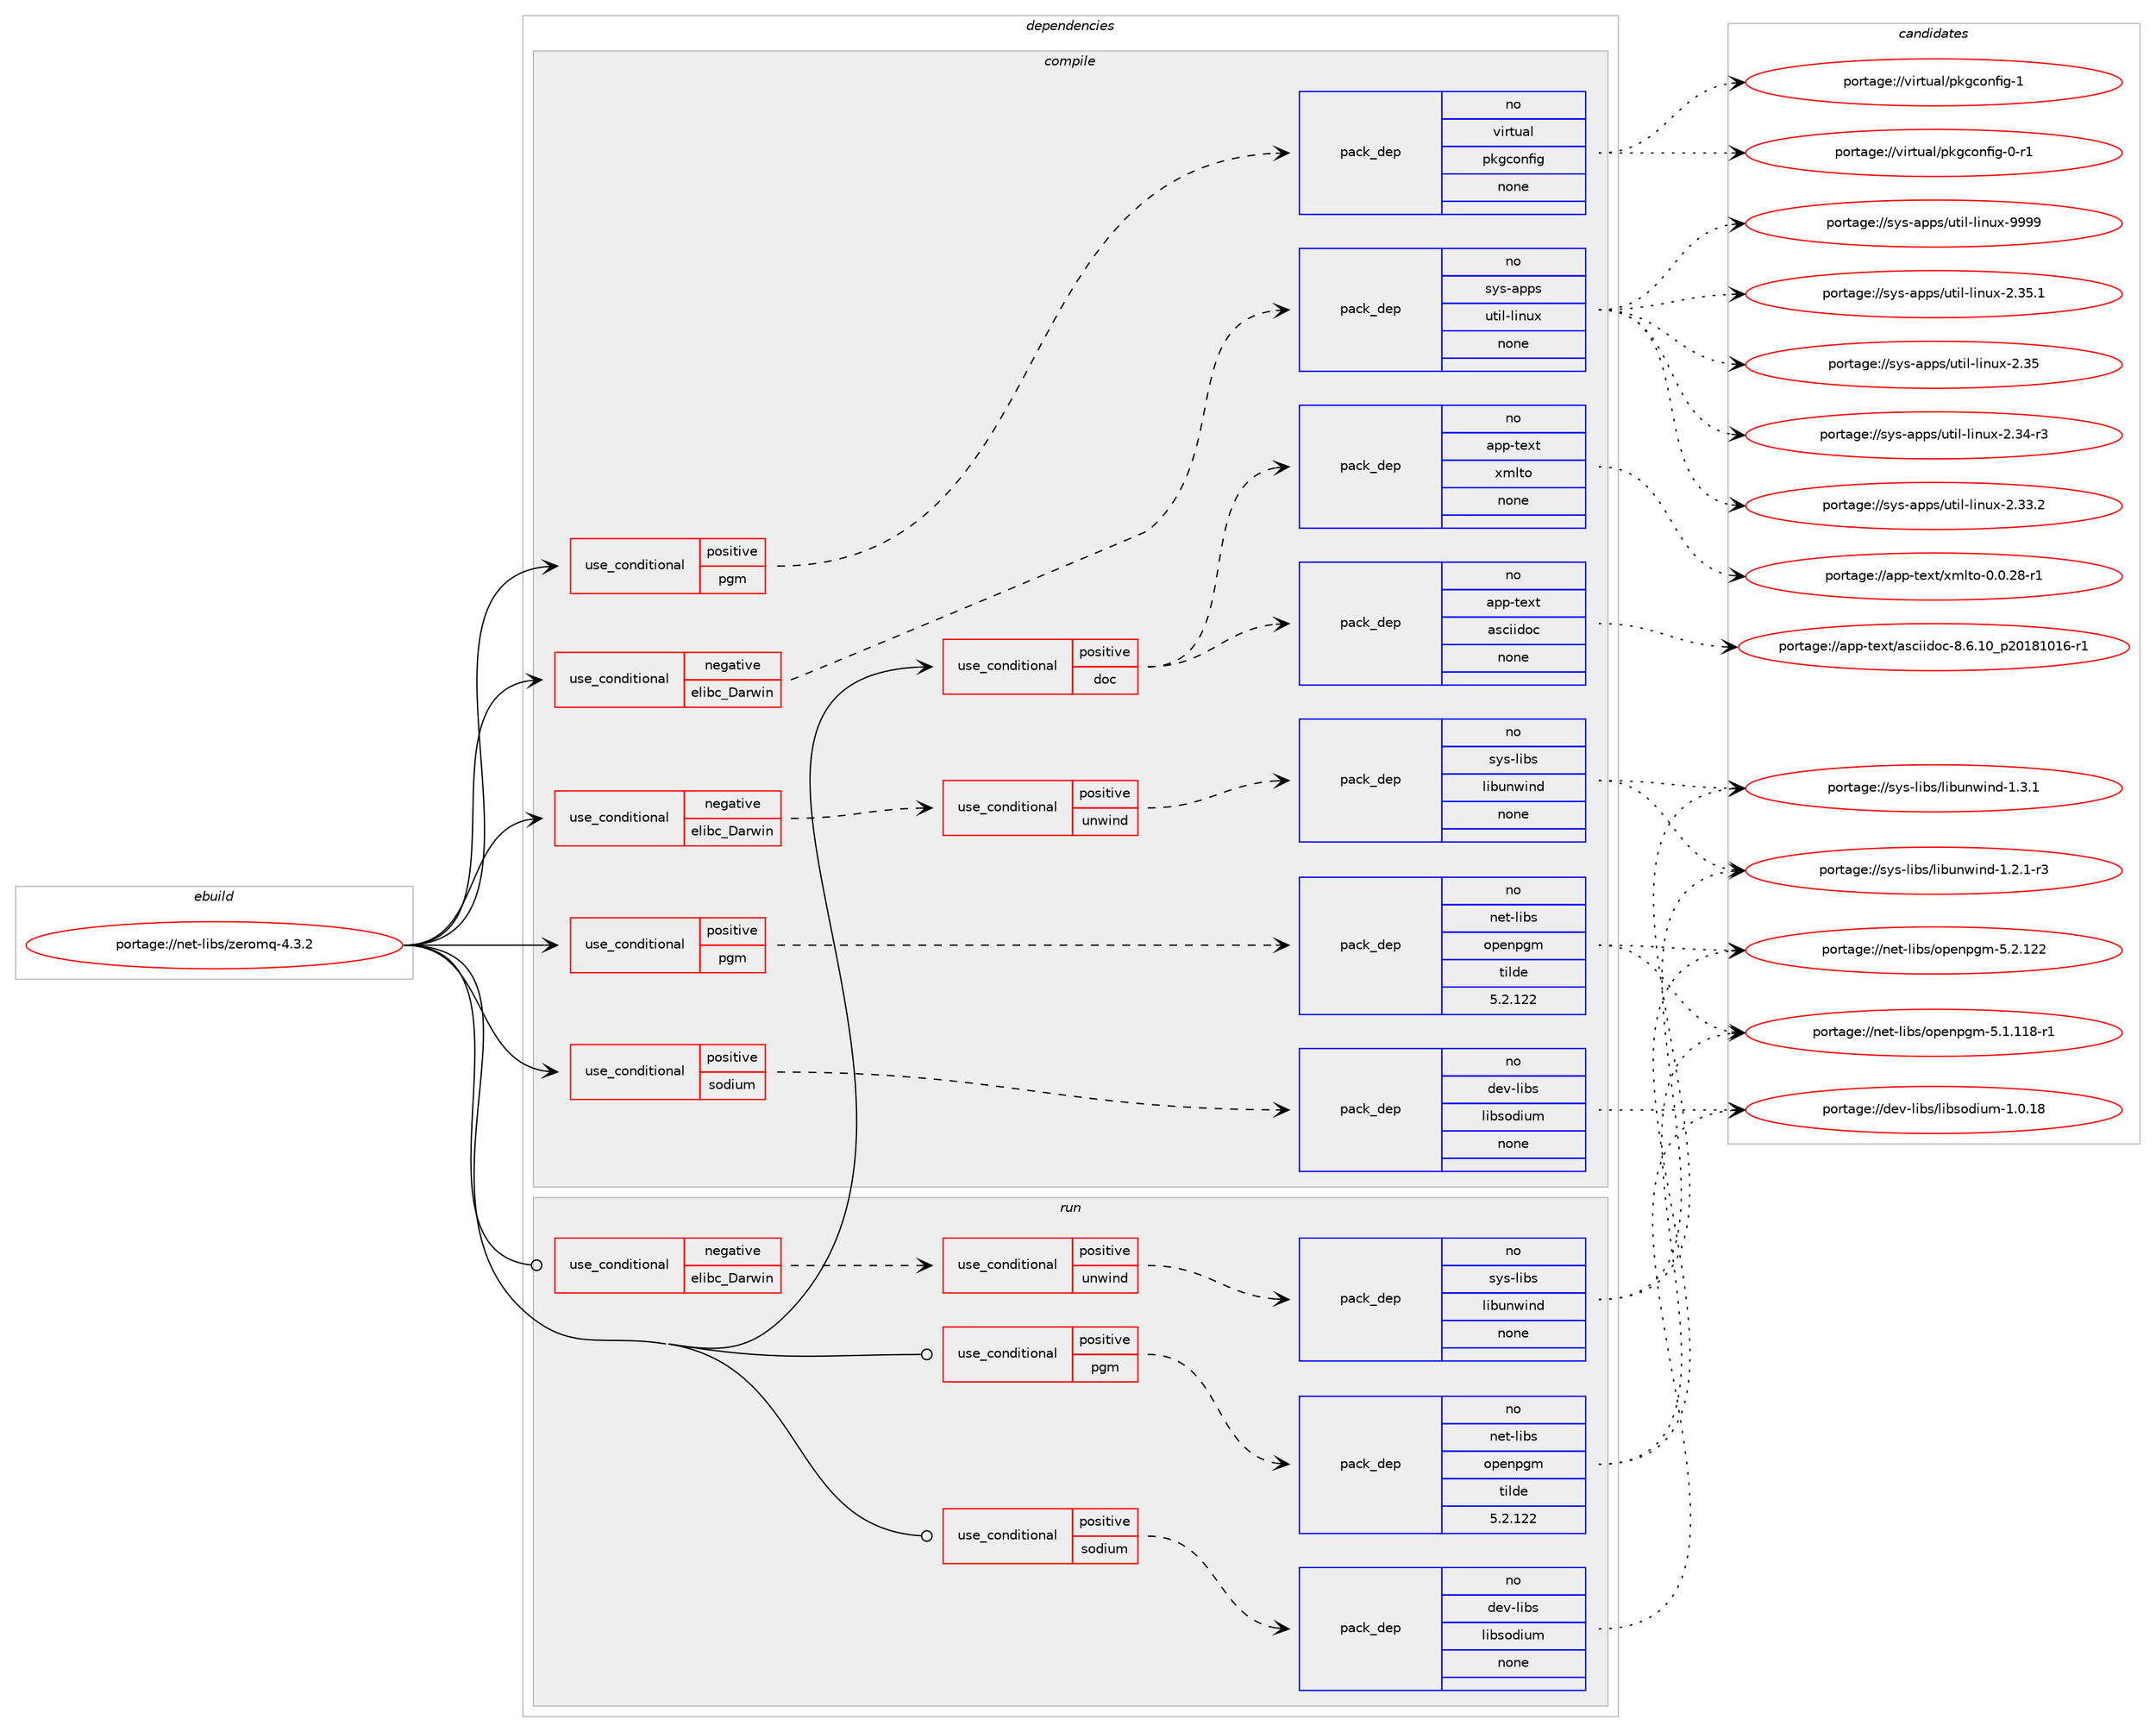 digraph prolog {

# *************
# Graph options
# *************

newrank=true;
concentrate=true;
compound=true;
graph [rankdir=LR,fontname=Helvetica,fontsize=10,ranksep=1.5];#, ranksep=2.5, nodesep=0.2];
edge  [arrowhead=vee];
node  [fontname=Helvetica,fontsize=10];

# **********
# The ebuild
# **********

subgraph cluster_leftcol {
color=gray;
rank=same;
label=<<i>ebuild</i>>;
id [label="portage://net-libs/zeromq-4.3.2", color=red, width=4, href="../net-libs/zeromq-4.3.2.svg"];
}

# ****************
# The dependencies
# ****************

subgraph cluster_midcol {
color=gray;
label=<<i>dependencies</i>>;
subgraph cluster_compile {
fillcolor="#eeeeee";
style=filled;
label=<<i>compile</i>>;
subgraph cond28288 {
dependency133218 [label=<<TABLE BORDER="0" CELLBORDER="1" CELLSPACING="0" CELLPADDING="4"><TR><TD ROWSPAN="3" CELLPADDING="10">use_conditional</TD></TR><TR><TD>negative</TD></TR><TR><TD>elibc_Darwin</TD></TR></TABLE>>, shape=none, color=red];
subgraph cond28289 {
dependency133219 [label=<<TABLE BORDER="0" CELLBORDER="1" CELLSPACING="0" CELLPADDING="4"><TR><TD ROWSPAN="3" CELLPADDING="10">use_conditional</TD></TR><TR><TD>positive</TD></TR><TR><TD>unwind</TD></TR></TABLE>>, shape=none, color=red];
subgraph pack102726 {
dependency133220 [label=<<TABLE BORDER="0" CELLBORDER="1" CELLSPACING="0" CELLPADDING="4" WIDTH="220"><TR><TD ROWSPAN="6" CELLPADDING="30">pack_dep</TD></TR><TR><TD WIDTH="110">no</TD></TR><TR><TD>sys-libs</TD></TR><TR><TD>libunwind</TD></TR><TR><TD>none</TD></TR><TR><TD></TD></TR></TABLE>>, shape=none, color=blue];
}
dependency133219:e -> dependency133220:w [weight=20,style="dashed",arrowhead="vee"];
}
dependency133218:e -> dependency133219:w [weight=20,style="dashed",arrowhead="vee"];
}
id:e -> dependency133218:w [weight=20,style="solid",arrowhead="vee"];
subgraph cond28290 {
dependency133221 [label=<<TABLE BORDER="0" CELLBORDER="1" CELLSPACING="0" CELLPADDING="4"><TR><TD ROWSPAN="3" CELLPADDING="10">use_conditional</TD></TR><TR><TD>negative</TD></TR><TR><TD>elibc_Darwin</TD></TR></TABLE>>, shape=none, color=red];
subgraph pack102727 {
dependency133222 [label=<<TABLE BORDER="0" CELLBORDER="1" CELLSPACING="0" CELLPADDING="4" WIDTH="220"><TR><TD ROWSPAN="6" CELLPADDING="30">pack_dep</TD></TR><TR><TD WIDTH="110">no</TD></TR><TR><TD>sys-apps</TD></TR><TR><TD>util-linux</TD></TR><TR><TD>none</TD></TR><TR><TD></TD></TR></TABLE>>, shape=none, color=blue];
}
dependency133221:e -> dependency133222:w [weight=20,style="dashed",arrowhead="vee"];
}
id:e -> dependency133221:w [weight=20,style="solid",arrowhead="vee"];
subgraph cond28291 {
dependency133223 [label=<<TABLE BORDER="0" CELLBORDER="1" CELLSPACING="0" CELLPADDING="4"><TR><TD ROWSPAN="3" CELLPADDING="10">use_conditional</TD></TR><TR><TD>positive</TD></TR><TR><TD>doc</TD></TR></TABLE>>, shape=none, color=red];
subgraph pack102728 {
dependency133224 [label=<<TABLE BORDER="0" CELLBORDER="1" CELLSPACING="0" CELLPADDING="4" WIDTH="220"><TR><TD ROWSPAN="6" CELLPADDING="30">pack_dep</TD></TR><TR><TD WIDTH="110">no</TD></TR><TR><TD>app-text</TD></TR><TR><TD>asciidoc</TD></TR><TR><TD>none</TD></TR><TR><TD></TD></TR></TABLE>>, shape=none, color=blue];
}
dependency133223:e -> dependency133224:w [weight=20,style="dashed",arrowhead="vee"];
subgraph pack102729 {
dependency133225 [label=<<TABLE BORDER="0" CELLBORDER="1" CELLSPACING="0" CELLPADDING="4" WIDTH="220"><TR><TD ROWSPAN="6" CELLPADDING="30">pack_dep</TD></TR><TR><TD WIDTH="110">no</TD></TR><TR><TD>app-text</TD></TR><TR><TD>xmlto</TD></TR><TR><TD>none</TD></TR><TR><TD></TD></TR></TABLE>>, shape=none, color=blue];
}
dependency133223:e -> dependency133225:w [weight=20,style="dashed",arrowhead="vee"];
}
id:e -> dependency133223:w [weight=20,style="solid",arrowhead="vee"];
subgraph cond28292 {
dependency133226 [label=<<TABLE BORDER="0" CELLBORDER="1" CELLSPACING="0" CELLPADDING="4"><TR><TD ROWSPAN="3" CELLPADDING="10">use_conditional</TD></TR><TR><TD>positive</TD></TR><TR><TD>pgm</TD></TR></TABLE>>, shape=none, color=red];
subgraph pack102730 {
dependency133227 [label=<<TABLE BORDER="0" CELLBORDER="1" CELLSPACING="0" CELLPADDING="4" WIDTH="220"><TR><TD ROWSPAN="6" CELLPADDING="30">pack_dep</TD></TR><TR><TD WIDTH="110">no</TD></TR><TR><TD>net-libs</TD></TR><TR><TD>openpgm</TD></TR><TR><TD>tilde</TD></TR><TR><TD>5.2.122</TD></TR></TABLE>>, shape=none, color=blue];
}
dependency133226:e -> dependency133227:w [weight=20,style="dashed",arrowhead="vee"];
}
id:e -> dependency133226:w [weight=20,style="solid",arrowhead="vee"];
subgraph cond28293 {
dependency133228 [label=<<TABLE BORDER="0" CELLBORDER="1" CELLSPACING="0" CELLPADDING="4"><TR><TD ROWSPAN="3" CELLPADDING="10">use_conditional</TD></TR><TR><TD>positive</TD></TR><TR><TD>pgm</TD></TR></TABLE>>, shape=none, color=red];
subgraph pack102731 {
dependency133229 [label=<<TABLE BORDER="0" CELLBORDER="1" CELLSPACING="0" CELLPADDING="4" WIDTH="220"><TR><TD ROWSPAN="6" CELLPADDING="30">pack_dep</TD></TR><TR><TD WIDTH="110">no</TD></TR><TR><TD>virtual</TD></TR><TR><TD>pkgconfig</TD></TR><TR><TD>none</TD></TR><TR><TD></TD></TR></TABLE>>, shape=none, color=blue];
}
dependency133228:e -> dependency133229:w [weight=20,style="dashed",arrowhead="vee"];
}
id:e -> dependency133228:w [weight=20,style="solid",arrowhead="vee"];
subgraph cond28294 {
dependency133230 [label=<<TABLE BORDER="0" CELLBORDER="1" CELLSPACING="0" CELLPADDING="4"><TR><TD ROWSPAN="3" CELLPADDING="10">use_conditional</TD></TR><TR><TD>positive</TD></TR><TR><TD>sodium</TD></TR></TABLE>>, shape=none, color=red];
subgraph pack102732 {
dependency133231 [label=<<TABLE BORDER="0" CELLBORDER="1" CELLSPACING="0" CELLPADDING="4" WIDTH="220"><TR><TD ROWSPAN="6" CELLPADDING="30">pack_dep</TD></TR><TR><TD WIDTH="110">no</TD></TR><TR><TD>dev-libs</TD></TR><TR><TD>libsodium</TD></TR><TR><TD>none</TD></TR><TR><TD></TD></TR></TABLE>>, shape=none, color=blue];
}
dependency133230:e -> dependency133231:w [weight=20,style="dashed",arrowhead="vee"];
}
id:e -> dependency133230:w [weight=20,style="solid",arrowhead="vee"];
}
subgraph cluster_compileandrun {
fillcolor="#eeeeee";
style=filled;
label=<<i>compile and run</i>>;
}
subgraph cluster_run {
fillcolor="#eeeeee";
style=filled;
label=<<i>run</i>>;
subgraph cond28295 {
dependency133232 [label=<<TABLE BORDER="0" CELLBORDER="1" CELLSPACING="0" CELLPADDING="4"><TR><TD ROWSPAN="3" CELLPADDING="10">use_conditional</TD></TR><TR><TD>negative</TD></TR><TR><TD>elibc_Darwin</TD></TR></TABLE>>, shape=none, color=red];
subgraph cond28296 {
dependency133233 [label=<<TABLE BORDER="0" CELLBORDER="1" CELLSPACING="0" CELLPADDING="4"><TR><TD ROWSPAN="3" CELLPADDING="10">use_conditional</TD></TR><TR><TD>positive</TD></TR><TR><TD>unwind</TD></TR></TABLE>>, shape=none, color=red];
subgraph pack102733 {
dependency133234 [label=<<TABLE BORDER="0" CELLBORDER="1" CELLSPACING="0" CELLPADDING="4" WIDTH="220"><TR><TD ROWSPAN="6" CELLPADDING="30">pack_dep</TD></TR><TR><TD WIDTH="110">no</TD></TR><TR><TD>sys-libs</TD></TR><TR><TD>libunwind</TD></TR><TR><TD>none</TD></TR><TR><TD></TD></TR></TABLE>>, shape=none, color=blue];
}
dependency133233:e -> dependency133234:w [weight=20,style="dashed",arrowhead="vee"];
}
dependency133232:e -> dependency133233:w [weight=20,style="dashed",arrowhead="vee"];
}
id:e -> dependency133232:w [weight=20,style="solid",arrowhead="odot"];
subgraph cond28297 {
dependency133235 [label=<<TABLE BORDER="0" CELLBORDER="1" CELLSPACING="0" CELLPADDING="4"><TR><TD ROWSPAN="3" CELLPADDING="10">use_conditional</TD></TR><TR><TD>positive</TD></TR><TR><TD>pgm</TD></TR></TABLE>>, shape=none, color=red];
subgraph pack102734 {
dependency133236 [label=<<TABLE BORDER="0" CELLBORDER="1" CELLSPACING="0" CELLPADDING="4" WIDTH="220"><TR><TD ROWSPAN="6" CELLPADDING="30">pack_dep</TD></TR><TR><TD WIDTH="110">no</TD></TR><TR><TD>net-libs</TD></TR><TR><TD>openpgm</TD></TR><TR><TD>tilde</TD></TR><TR><TD>5.2.122</TD></TR></TABLE>>, shape=none, color=blue];
}
dependency133235:e -> dependency133236:w [weight=20,style="dashed",arrowhead="vee"];
}
id:e -> dependency133235:w [weight=20,style="solid",arrowhead="odot"];
subgraph cond28298 {
dependency133237 [label=<<TABLE BORDER="0" CELLBORDER="1" CELLSPACING="0" CELLPADDING="4"><TR><TD ROWSPAN="3" CELLPADDING="10">use_conditional</TD></TR><TR><TD>positive</TD></TR><TR><TD>sodium</TD></TR></TABLE>>, shape=none, color=red];
subgraph pack102735 {
dependency133238 [label=<<TABLE BORDER="0" CELLBORDER="1" CELLSPACING="0" CELLPADDING="4" WIDTH="220"><TR><TD ROWSPAN="6" CELLPADDING="30">pack_dep</TD></TR><TR><TD WIDTH="110">no</TD></TR><TR><TD>dev-libs</TD></TR><TR><TD>libsodium</TD></TR><TR><TD>none</TD></TR><TR><TD></TD></TR></TABLE>>, shape=none, color=blue];
}
dependency133237:e -> dependency133238:w [weight=20,style="dashed",arrowhead="vee"];
}
id:e -> dependency133237:w [weight=20,style="solid",arrowhead="odot"];
}
}

# **************
# The candidates
# **************

subgraph cluster_choices {
rank=same;
color=gray;
label=<<i>candidates</i>>;

subgraph choice102726 {
color=black;
nodesep=1;
choice11512111545108105981154710810598117110119105110100454946514649 [label="portage://sys-libs/libunwind-1.3.1", color=red, width=4,href="../sys-libs/libunwind-1.3.1.svg"];
choice115121115451081059811547108105981171101191051101004549465046494511451 [label="portage://sys-libs/libunwind-1.2.1-r3", color=red, width=4,href="../sys-libs/libunwind-1.2.1-r3.svg"];
dependency133220:e -> choice11512111545108105981154710810598117110119105110100454946514649:w [style=dotted,weight="100"];
dependency133220:e -> choice115121115451081059811547108105981171101191051101004549465046494511451:w [style=dotted,weight="100"];
}
subgraph choice102727 {
color=black;
nodesep=1;
choice115121115459711211211547117116105108451081051101171204557575757 [label="portage://sys-apps/util-linux-9999", color=red, width=4,href="../sys-apps/util-linux-9999.svg"];
choice1151211154597112112115471171161051084510810511011712045504651534649 [label="portage://sys-apps/util-linux-2.35.1", color=red, width=4,href="../sys-apps/util-linux-2.35.1.svg"];
choice115121115459711211211547117116105108451081051101171204550465153 [label="portage://sys-apps/util-linux-2.35", color=red, width=4,href="../sys-apps/util-linux-2.35.svg"];
choice1151211154597112112115471171161051084510810511011712045504651524511451 [label="portage://sys-apps/util-linux-2.34-r3", color=red, width=4,href="../sys-apps/util-linux-2.34-r3.svg"];
choice1151211154597112112115471171161051084510810511011712045504651514650 [label="portage://sys-apps/util-linux-2.33.2", color=red, width=4,href="../sys-apps/util-linux-2.33.2.svg"];
dependency133222:e -> choice115121115459711211211547117116105108451081051101171204557575757:w [style=dotted,weight="100"];
dependency133222:e -> choice1151211154597112112115471171161051084510810511011712045504651534649:w [style=dotted,weight="100"];
dependency133222:e -> choice115121115459711211211547117116105108451081051101171204550465153:w [style=dotted,weight="100"];
dependency133222:e -> choice1151211154597112112115471171161051084510810511011712045504651524511451:w [style=dotted,weight="100"];
dependency133222:e -> choice1151211154597112112115471171161051084510810511011712045504651514650:w [style=dotted,weight="100"];
}
subgraph choice102728 {
color=black;
nodesep=1;
choice971121124511610112011647971159910510510011199455646544649489511250484956494849544511449 [label="portage://app-text/asciidoc-8.6.10_p20181016-r1", color=red, width=4,href="../app-text/asciidoc-8.6.10_p20181016-r1.svg"];
dependency133224:e -> choice971121124511610112011647971159910510510011199455646544649489511250484956494849544511449:w [style=dotted,weight="100"];
}
subgraph choice102729 {
color=black;
nodesep=1;
choice971121124511610112011647120109108116111454846484650564511449 [label="portage://app-text/xmlto-0.0.28-r1", color=red, width=4,href="../app-text/xmlto-0.0.28-r1.svg"];
dependency133225:e -> choice971121124511610112011647120109108116111454846484650564511449:w [style=dotted,weight="100"];
}
subgraph choice102730 {
color=black;
nodesep=1;
choice1101011164510810598115471111121011101121031094553465046495050 [label="portage://net-libs/openpgm-5.2.122", color=red, width=4,href="../net-libs/openpgm-5.2.122.svg"];
choice11010111645108105981154711111210111011210310945534649464949564511449 [label="portage://net-libs/openpgm-5.1.118-r1", color=red, width=4,href="../net-libs/openpgm-5.1.118-r1.svg"];
dependency133227:e -> choice1101011164510810598115471111121011101121031094553465046495050:w [style=dotted,weight="100"];
dependency133227:e -> choice11010111645108105981154711111210111011210310945534649464949564511449:w [style=dotted,weight="100"];
}
subgraph choice102731 {
color=black;
nodesep=1;
choice1181051141161179710847112107103991111101021051034549 [label="portage://virtual/pkgconfig-1", color=red, width=4,href="../virtual/pkgconfig-1.svg"];
choice11810511411611797108471121071039911111010210510345484511449 [label="portage://virtual/pkgconfig-0-r1", color=red, width=4,href="../virtual/pkgconfig-0-r1.svg"];
dependency133229:e -> choice1181051141161179710847112107103991111101021051034549:w [style=dotted,weight="100"];
dependency133229:e -> choice11810511411611797108471121071039911111010210510345484511449:w [style=dotted,weight="100"];
}
subgraph choice102732 {
color=black;
nodesep=1;
choice1001011184510810598115471081059811511110010511710945494648464956 [label="portage://dev-libs/libsodium-1.0.18", color=red, width=4,href="../dev-libs/libsodium-1.0.18.svg"];
dependency133231:e -> choice1001011184510810598115471081059811511110010511710945494648464956:w [style=dotted,weight="100"];
}
subgraph choice102733 {
color=black;
nodesep=1;
choice11512111545108105981154710810598117110119105110100454946514649 [label="portage://sys-libs/libunwind-1.3.1", color=red, width=4,href="../sys-libs/libunwind-1.3.1.svg"];
choice115121115451081059811547108105981171101191051101004549465046494511451 [label="portage://sys-libs/libunwind-1.2.1-r3", color=red, width=4,href="../sys-libs/libunwind-1.2.1-r3.svg"];
dependency133234:e -> choice11512111545108105981154710810598117110119105110100454946514649:w [style=dotted,weight="100"];
dependency133234:e -> choice115121115451081059811547108105981171101191051101004549465046494511451:w [style=dotted,weight="100"];
}
subgraph choice102734 {
color=black;
nodesep=1;
choice1101011164510810598115471111121011101121031094553465046495050 [label="portage://net-libs/openpgm-5.2.122", color=red, width=4,href="../net-libs/openpgm-5.2.122.svg"];
choice11010111645108105981154711111210111011210310945534649464949564511449 [label="portage://net-libs/openpgm-5.1.118-r1", color=red, width=4,href="../net-libs/openpgm-5.1.118-r1.svg"];
dependency133236:e -> choice1101011164510810598115471111121011101121031094553465046495050:w [style=dotted,weight="100"];
dependency133236:e -> choice11010111645108105981154711111210111011210310945534649464949564511449:w [style=dotted,weight="100"];
}
subgraph choice102735 {
color=black;
nodesep=1;
choice1001011184510810598115471081059811511110010511710945494648464956 [label="portage://dev-libs/libsodium-1.0.18", color=red, width=4,href="../dev-libs/libsodium-1.0.18.svg"];
dependency133238:e -> choice1001011184510810598115471081059811511110010511710945494648464956:w [style=dotted,weight="100"];
}
}

}
